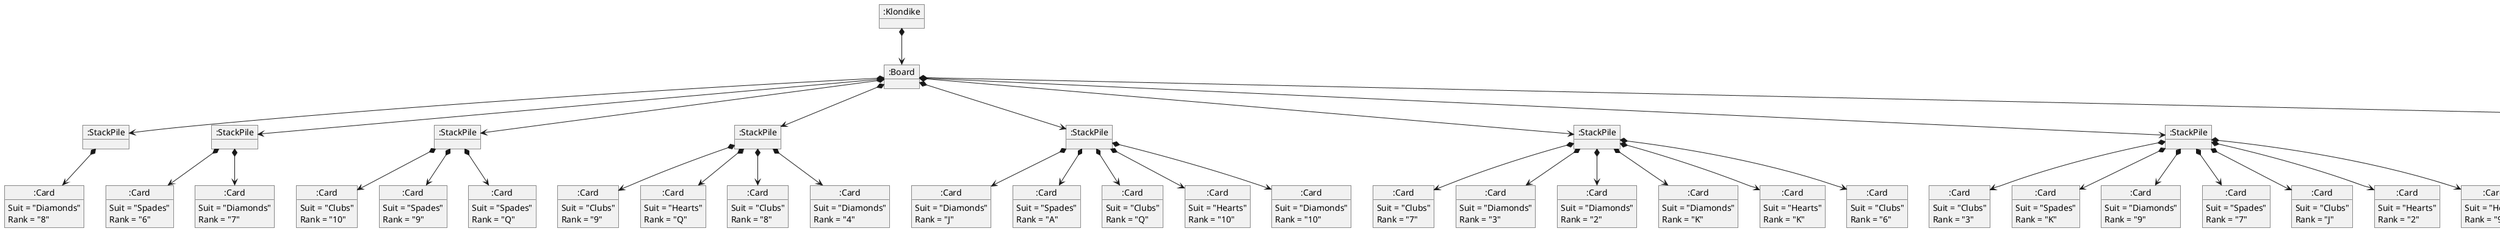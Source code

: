 @startuml initialState
object ":Klondike" as Klondike
object ":Board" as Board

object ":StackPile" as StackPile1
object ":StackPile" as StackPile2
object ":StackPile" as StackPile3
object ":StackPile" as StackPile4
object ":StackPile" as StackPile5
object ":StackPile" as StackPile6
object ":StackPile" as StackPile7

object ":Deck" as Deck

object ":Card" as S1C1
S1C1 : Suit = "Diamonds"
S1C1 : Rank = "8"

object ":Card" as S2C1
object ":Card" as S2C2
S2C1 : Suit = "Spades"
S2C1 : Rank = "6"
S2C2 : Suit = "Diamonds"
S2C2 : Rank = "7"

object ":Card" as S3C1
object ":Card" as S3C2
object ":Card" as S3C3
S3C1 : Suit = "Clubs"
S3C1 : Rank = "10"
S3C2 : Suit = "Spades"
S3C2 : Rank = "9"
S3C3 : Suit = "Spades"
S3C3 : Rank = "Q"

object ":Card" as S4C1
object ":Card" as S4C2
object ":Card" as S4C3
object ":Card" as S4C4
S4C1 : Suit = "Clubs"
S4C1 : Rank = "9"
S4C2 : Suit = "Hearts"
S4C2 : Rank = "Q"
S4C3 : Suit = "Clubs"
S4C3 : Rank = "8"
S4C4 : Suit = "Diamonds"
S4C4 : Rank = "4"

object ":Card" as S5C1
object ":Card" as S5C2
object ":Card" as S5C3
object ":Card" as S5C4
object ":Card" as S5C5
S5C1 : Suit = "Diamonds"
S5C1 : Rank = "J"
S5C2 : Suit = "Spades"
S5C2 : Rank = "A"
S5C3 : Suit = "Clubs"
S5C3 : Rank = "Q"
S5C4 : Suit = "Hearts"
S5C4 : Rank = "10"
S5C5 : Suit = "Diamonds"
S5C5 : Rank = "10"

object ":Card" as S6C1
object ":Card" as S6C2
object ":Card" as S6C3
object ":Card" as S6C4
object ":Card" as S6C5
object ":Card" as S6C6
S6C1 : Suit = "Clubs"
S6C1 : Rank = "7"
S6C2 : Suit = "Diamonds"
S6C2 : Rank = "3"
S6C3 : Suit = "Diamonds"
S6C3 : Rank = "2"
S6C4 : Suit = "Diamonds"
S6C4 : Rank = "K"
S6C5 : Suit = "Hearts"
S6C5 : Rank = "K"
S6C6 : Suit = "Clubs"
S6C6 : Rank = "6"

object ":Card" as S7C1
object ":Card" as S7C2
object ":Card" as S7C3
object ":Card" as S7C4
object ":Card" as S7C5
object ":Card" as S7C6
object ":Card" as S7C7
S7C1 : Suit = "Clubs"
S7C1 : Rank = "3"
S7C2 : Suit = "Spades"
S7C2 : Rank = "K"
S7C3 : Suit = "Diamonds"
S7C3 : Rank = "9"
S7C4 : Suit = "Spades"
S7C4 : Rank = "7"
S7C5 : Suit = "Clubs"
S7C5 : Rank = "J"
S7C6 : Suit = "Hearts"
S7C6 : Rank = "2"
S7C7 : Suit = "Hearts"
S7C7 : Rank = "9"

Klondike *--> Board

Board *--> StackPile1
Board *--> StackPile2
Board *--> StackPile3
Board *--> StackPile4
Board *--> StackPile5
Board *--> StackPile6
Board *--> StackPile7

Board *--> Deck

object ":Card" as Card1
object ":Card" as Card2
object ":Card" as Card3
object ":Card" as Card4
object ":Card" as Card5
object ":Card" as Card6
object ":Card" as Card7
object ":Card" as Card8
object ":Card" as Card9
object ":Card" as Card10
object ":Card" as Card11
object ":Card" as Card12
object ":Card" as Card13
object ":Card" as Card14
object ":Card" as Card15
object ":Card" as Card16
object ":Card" as Card17
object ":Card" as Card18
object ":Card" as Card19
object ":Card" as Card20
object ":Card" as Card21
object ":Card" as Card22
object ":Card" as Card23
object ":Card" as Card24

Card1 : Suit = "Hearts"
Card1 : Rank = "3"
Card2 : Suit = "Clubs"
Card2 : Rank = "5"
Card3 : Suit = "Hearts"
Card3 : Rank = "A"
Card4 : Suit = "Spades"
Card4 : Rank = "5"
Card5 : Suit = "Spades"
Card5 : Rank = "3"
Card6 : Suit = "Diamonds"
Card6 : Rank = "Q"
Card7 : Suit = "Spades"
Card7 : Rank = "8"
Card8 : Suit = "Hearts"
Card8 : Rank = "8"
Card9 : Suit = "Diamonds"
Card9 : Rank = "5"
Card10 : Suit = "Diamonds"
Card10 : Rank = "A"
Card11 : Suit = "Hearts"
Card11 : Rank = "5"
Card12 : Suit = "Clubs"
Card12 : Rank = "K"
Card13 : Suit = "Hearts"
Card13 : Rank = "J"
Card14 : Suit = "Spades"
Card14 : Rank = "2"
Card15 : Suit = "Diamonds"
Card15 : Rank = "J"
Card16 : Suit = "Spades"
Card16 : Rank = "10"
Card17 : Suit = "Clubs"
Card17 : Rank = "A"
Card18 : Suit = "Hearts"
Card18 : Rank = "6"
Card19 : Suit = "Diamonds"
Card19 : Rank = "6"
Card20 : Suit = "Hearts"
Card20 : Rank = "7"
Card21 : Suit = "Clubs"
Card21 : Rank = "2"
Card22 : Suit = "Diamonds"
Card22 : Rank = "4"
Card23 : Suit = "Clubs"
Card23 : Rank = "4"
Card24 : Suit = "Hearts"
Card24 : Rank = "4"

StackPile1 *--> S1C1

StackPile2 *--> S2C1
StackPile2 *--> S2C2

StackPile3 *--> S3C1
StackPile3 *--> S3C2
StackPile3 *--> S3C3

StackPile4 *--> S4C1
StackPile4 *--> S4C2
StackPile4 *--> S4C3
StackPile4 *--> S4C4

StackPile5 *--> S5C1
StackPile5 *--> S5C2
StackPile5 *--> S5C3
StackPile5 *--> S5C4
StackPile5 *--> S5C5

StackPile6 *--> S6C1
StackPile6 *--> S6C2
StackPile6 *--> S6C3
StackPile6 *--> S6C4
StackPile6 *--> S6C5
StackPile6 *--> S6C6

StackPile7 *--> S7C1
StackPile7 *--> S7C2
StackPile7 *--> S7C3
StackPile7 *--> S7C4
StackPile7 *--> S7C5
StackPile7 *--> S7C6
StackPile7 *--> S7C7

Deck *--> Card1
Deck *--> Card2
Deck *--> Card3
Deck *--> Card4
Deck *--> Card5
Deck *--> Card6
Deck *--> Card7
Deck *--> Card8
Deck *--> Card9
Deck *--> Card10
Deck *--> Card11
Deck *--> Card12
Deck *--> Card13
Deck *--> Card14
Deck *--> Card15
Deck *--> Card16
Deck *--> Card17
Deck *--> Card18
Deck *--> Card19
Deck *--> Card20
Deck *--> Card21
Deck *--> Card22
Deck *--> Card23
Deck *--> Card24
@enduml